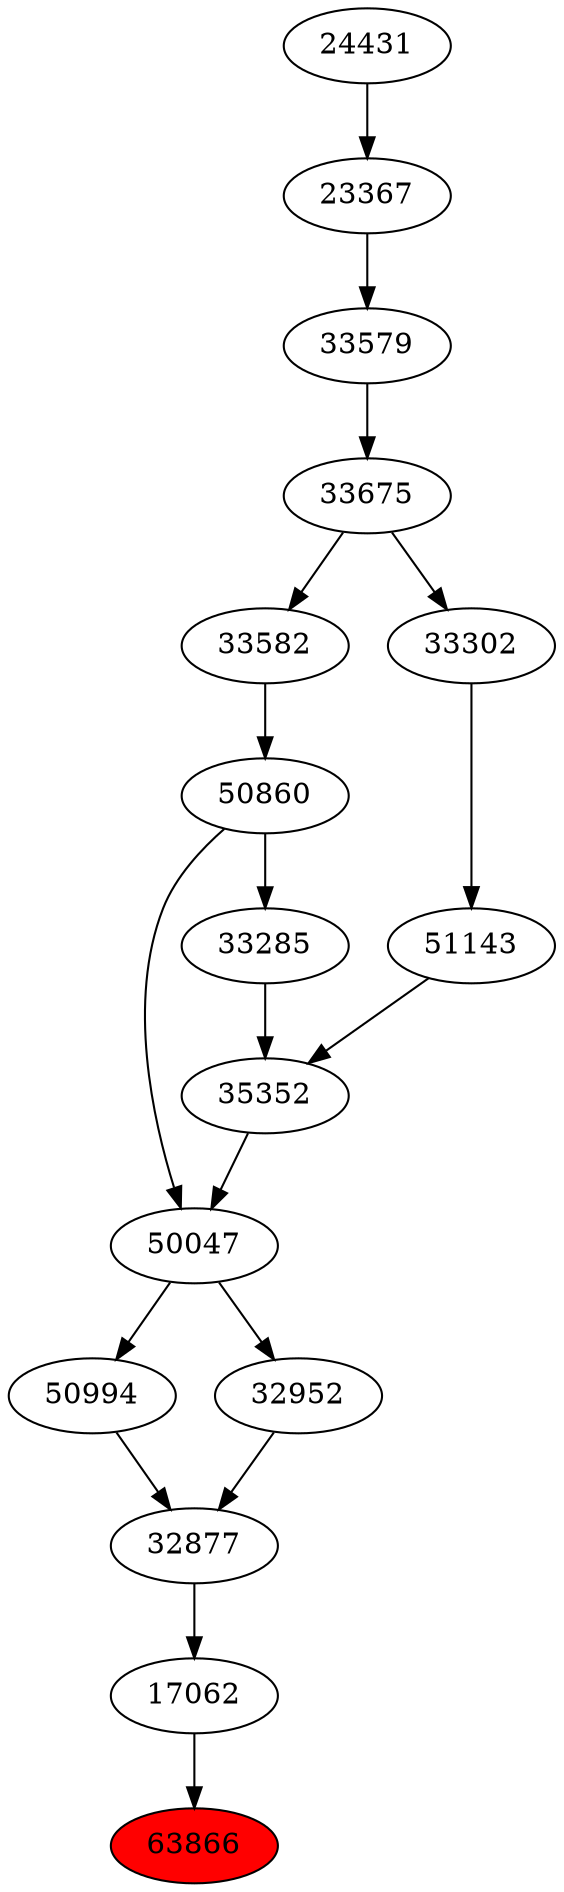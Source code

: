 strict digraph{ 
63866 [label="63866" fillcolor=red style=filled]
17062 -> 63866
17062 [label="17062"]
32877 -> 17062
32877 [label="32877"]
50994 -> 32877
32952 -> 32877
50994 [label="50994"]
50047 -> 50994
32952 [label="32952"]
50047 -> 32952
50047 [label="50047"]
35352 -> 50047
50860 -> 50047
35352 [label="35352"]
33285 -> 35352
51143 -> 35352
50860 [label="50860"]
33582 -> 50860
33285 [label="33285"]
50860 -> 33285
51143 [label="51143"]
33302 -> 51143
33582 [label="33582"]
33675 -> 33582
33302 [label="33302"]
33675 -> 33302
33675 [label="33675"]
33579 -> 33675
33579 [label="33579"]
23367 -> 33579
23367 [label="23367"]
24431 -> 23367
24431 [label="24431"]
}